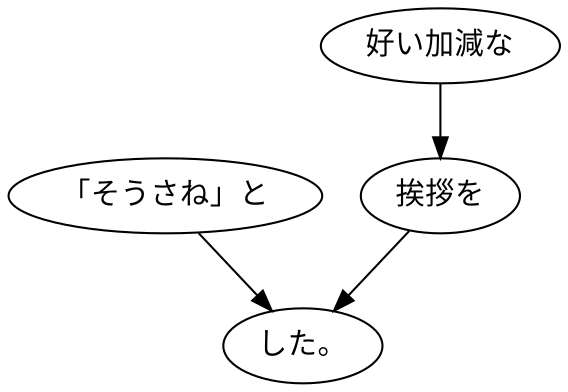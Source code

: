 digraph graph7490 {
	node0 [label="「そうさね」と"];
	node1 [label="好い加減な"];
	node2 [label="挨拶を"];
	node3 [label="した。"];
	node0 -> node3;
	node1 -> node2;
	node2 -> node3;
}
